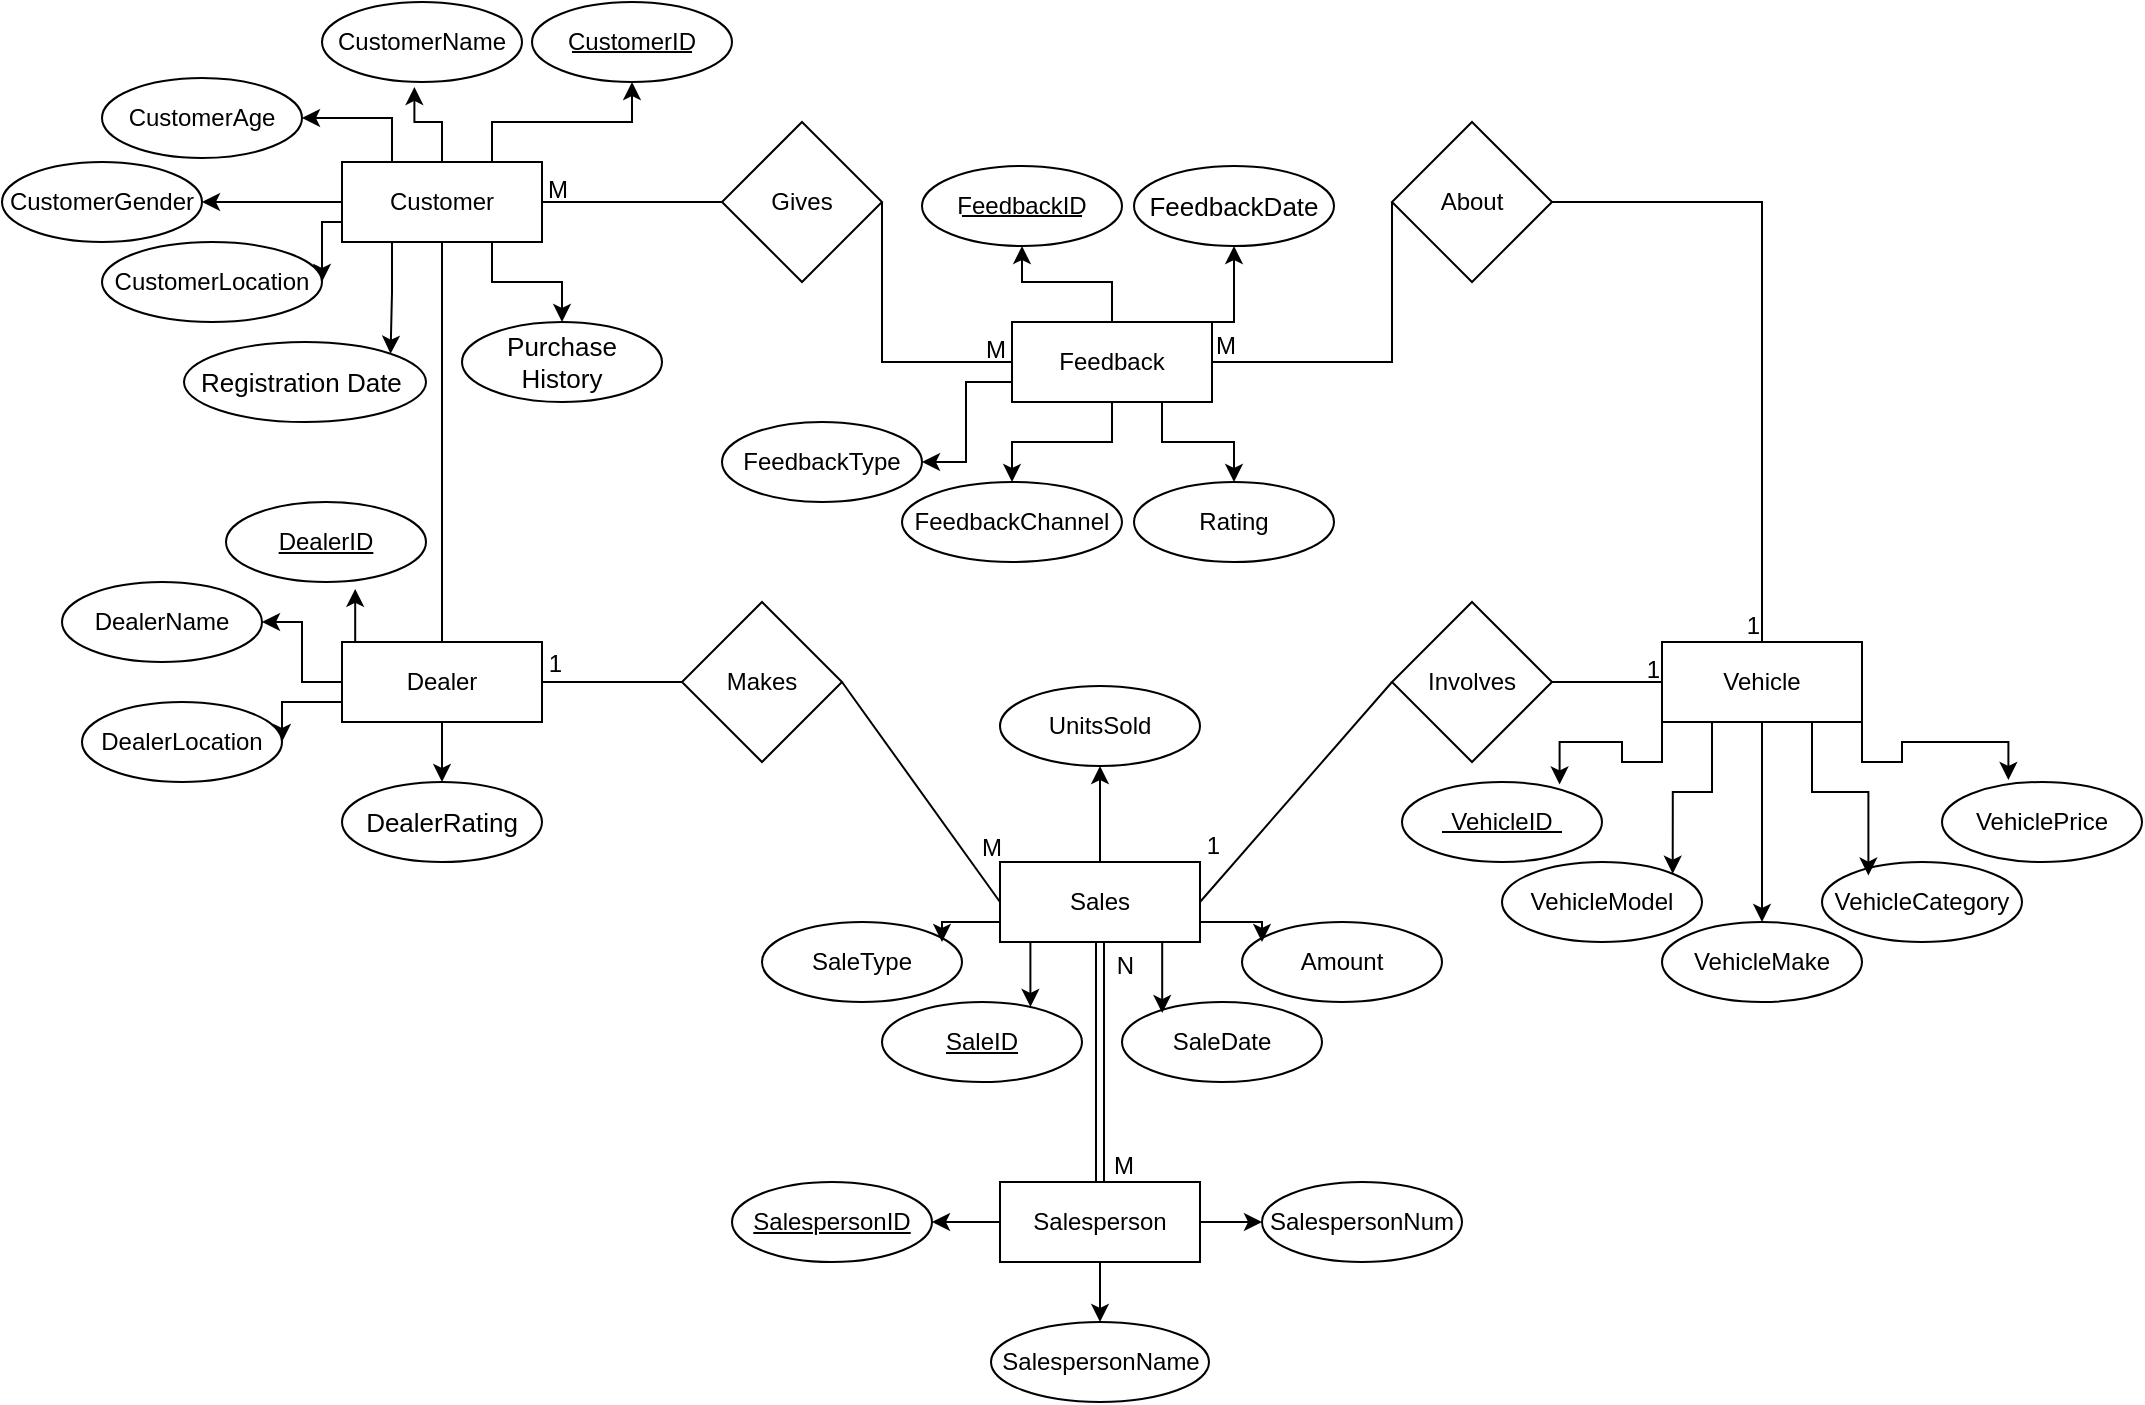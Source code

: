 <mxfile version="24.7.6">
  <diagram id="R2lEEEUBdFMjLlhIrx00" name="Page-1">
    <mxGraphModel dx="1573" dy="707" grid="1" gridSize="10" guides="1" tooltips="1" connect="1" arrows="1" fold="1" page="1" pageScale="1" pageWidth="850" pageHeight="1100" math="0" shadow="0" extFonts="Permanent Marker^https://fonts.googleapis.com/css?family=Permanent+Marker">
      <root>
        <mxCell id="0" />
        <mxCell id="1" parent="0" />
        <mxCell id="e_puLNf8z6GZZm7geGai-37" style="edgeStyle=orthogonalEdgeStyle;rounded=0;orthogonalLoop=1;jettySize=auto;html=1;exitX=0.75;exitY=0;exitDx=0;exitDy=0;entryX=0.5;entryY=1;entryDx=0;entryDy=0;" edge="1" parent="1" source="e_puLNf8z6GZZm7geGai-1" target="e_puLNf8z6GZZm7geGai-25">
          <mxGeometry relative="1" as="geometry" />
        </mxCell>
        <mxCell id="e_puLNf8z6GZZm7geGai-42" style="edgeStyle=orthogonalEdgeStyle;rounded=0;orthogonalLoop=1;jettySize=auto;html=1;exitX=0.25;exitY=0;exitDx=0;exitDy=0;entryX=1;entryY=0.5;entryDx=0;entryDy=0;" edge="1" parent="1" source="e_puLNf8z6GZZm7geGai-1" target="e_puLNf8z6GZZm7geGai-27">
          <mxGeometry relative="1" as="geometry" />
        </mxCell>
        <mxCell id="e_puLNf8z6GZZm7geGai-43" style="edgeStyle=orthogonalEdgeStyle;rounded=0;orthogonalLoop=1;jettySize=auto;html=1;entryX=1;entryY=0.5;entryDx=0;entryDy=0;" edge="1" parent="1" source="e_puLNf8z6GZZm7geGai-1" target="e_puLNf8z6GZZm7geGai-28">
          <mxGeometry relative="1" as="geometry" />
        </mxCell>
        <mxCell id="e_puLNf8z6GZZm7geGai-44" style="edgeStyle=orthogonalEdgeStyle;rounded=0;orthogonalLoop=1;jettySize=auto;html=1;exitX=0;exitY=0.75;exitDx=0;exitDy=0;entryX=1;entryY=0.5;entryDx=0;entryDy=0;" edge="1" parent="1" source="e_puLNf8z6GZZm7geGai-1" target="e_puLNf8z6GZZm7geGai-29">
          <mxGeometry relative="1" as="geometry" />
        </mxCell>
        <mxCell id="e_puLNf8z6GZZm7geGai-45" style="edgeStyle=orthogonalEdgeStyle;rounded=0;orthogonalLoop=1;jettySize=auto;html=1;exitX=0.25;exitY=1;exitDx=0;exitDy=0;entryX=1;entryY=0;entryDx=0;entryDy=0;" edge="1" parent="1" source="e_puLNf8z6GZZm7geGai-1" target="e_puLNf8z6GZZm7geGai-30">
          <mxGeometry relative="1" as="geometry" />
        </mxCell>
        <mxCell id="e_puLNf8z6GZZm7geGai-47" style="edgeStyle=orthogonalEdgeStyle;rounded=0;orthogonalLoop=1;jettySize=auto;html=1;exitX=0.75;exitY=1;exitDx=0;exitDy=0;" edge="1" parent="1" source="e_puLNf8z6GZZm7geGai-1" target="e_puLNf8z6GZZm7geGai-46">
          <mxGeometry relative="1" as="geometry" />
        </mxCell>
        <mxCell id="e_puLNf8z6GZZm7geGai-1" value="Customer" style="whiteSpace=wrap;html=1;align=center;" vertex="1" parent="1">
          <mxGeometry x="170" y="120" width="100" height="40" as="geometry" />
        </mxCell>
        <mxCell id="e_puLNf8z6GZZm7geGai-74" style="edgeStyle=orthogonalEdgeStyle;rounded=0;orthogonalLoop=1;jettySize=auto;html=1;" edge="1" parent="1" source="e_puLNf8z6GZZm7geGai-2" target="e_puLNf8z6GZZm7geGai-75">
          <mxGeometry relative="1" as="geometry">
            <mxPoint x="555" y="170" as="targetPoint" />
          </mxGeometry>
        </mxCell>
        <mxCell id="e_puLNf8z6GZZm7geGai-77" style="edgeStyle=orthogonalEdgeStyle;rounded=0;orthogonalLoop=1;jettySize=auto;html=1;entryX=0.5;entryY=1;entryDx=0;entryDy=0;" edge="1" parent="1" source="e_puLNf8z6GZZm7geGai-2" target="e_puLNf8z6GZZm7geGai-76">
          <mxGeometry relative="1" as="geometry">
            <Array as="points">
              <mxPoint x="616" y="200" />
            </Array>
          </mxGeometry>
        </mxCell>
        <mxCell id="e_puLNf8z6GZZm7geGai-79" style="edgeStyle=orthogonalEdgeStyle;rounded=0;orthogonalLoop=1;jettySize=auto;html=1;entryX=1;entryY=0.5;entryDx=0;entryDy=0;" edge="1" parent="1" source="e_puLNf8z6GZZm7geGai-2" target="e_puLNf8z6GZZm7geGai-78">
          <mxGeometry relative="1" as="geometry">
            <Array as="points">
              <mxPoint x="482" y="230" />
              <mxPoint x="482" y="270" />
            </Array>
          </mxGeometry>
        </mxCell>
        <mxCell id="e_puLNf8z6GZZm7geGai-82" style="edgeStyle=orthogonalEdgeStyle;rounded=0;orthogonalLoop=1;jettySize=auto;html=1;" edge="1" parent="1" source="e_puLNf8z6GZZm7geGai-2" target="e_puLNf8z6GZZm7geGai-80">
          <mxGeometry relative="1" as="geometry" />
        </mxCell>
        <mxCell id="e_puLNf8z6GZZm7geGai-84" style="edgeStyle=orthogonalEdgeStyle;rounded=0;orthogonalLoop=1;jettySize=auto;html=1;exitX=0.75;exitY=1;exitDx=0;exitDy=0;entryX=0.5;entryY=0;entryDx=0;entryDy=0;" edge="1" parent="1" source="e_puLNf8z6GZZm7geGai-2" target="e_puLNf8z6GZZm7geGai-83">
          <mxGeometry relative="1" as="geometry" />
        </mxCell>
        <mxCell id="e_puLNf8z6GZZm7geGai-2" value="Feedback" style="whiteSpace=wrap;html=1;align=center;" vertex="1" parent="1">
          <mxGeometry x="505" y="200" width="100" height="40" as="geometry" />
        </mxCell>
        <mxCell id="e_puLNf8z6GZZm7geGai-4" value="Gives" style="rhombus;whiteSpace=wrap;html=1;" vertex="1" parent="1">
          <mxGeometry x="360" y="100" width="80" height="80" as="geometry" />
        </mxCell>
        <mxCell id="e_puLNf8z6GZZm7geGai-7" value="About" style="rhombus;whiteSpace=wrap;html=1;" vertex="1" parent="1">
          <mxGeometry x="695" y="100" width="80" height="80" as="geometry" />
        </mxCell>
        <mxCell id="e_puLNf8z6GZZm7geGai-113" style="edgeStyle=orthogonalEdgeStyle;rounded=0;orthogonalLoop=1;jettySize=auto;html=1;entryX=1;entryY=0.5;entryDx=0;entryDy=0;" edge="1" parent="1" source="e_puLNf8z6GZZm7geGai-10" target="e_puLNf8z6GZZm7geGai-109">
          <mxGeometry relative="1" as="geometry" />
        </mxCell>
        <mxCell id="e_puLNf8z6GZZm7geGai-114" style="edgeStyle=orthogonalEdgeStyle;rounded=0;orthogonalLoop=1;jettySize=auto;html=1;exitX=0;exitY=0.75;exitDx=0;exitDy=0;entryX=1;entryY=0.5;entryDx=0;entryDy=0;" edge="1" parent="1" source="e_puLNf8z6GZZm7geGai-10" target="e_puLNf8z6GZZm7geGai-110">
          <mxGeometry relative="1" as="geometry" />
        </mxCell>
        <mxCell id="e_puLNf8z6GZZm7geGai-115" value="" style="edgeStyle=orthogonalEdgeStyle;rounded=0;orthogonalLoop=1;jettySize=auto;html=1;" edge="1" parent="1" source="e_puLNf8z6GZZm7geGai-10" target="e_puLNf8z6GZZm7geGai-111">
          <mxGeometry relative="1" as="geometry" />
        </mxCell>
        <mxCell id="e_puLNf8z6GZZm7geGai-10" value="Dealer" style="whiteSpace=wrap;html=1;align=center;" vertex="1" parent="1">
          <mxGeometry x="170" y="360" width="100" height="40" as="geometry" />
        </mxCell>
        <mxCell id="e_puLNf8z6GZZm7geGai-126" style="edgeStyle=orthogonalEdgeStyle;rounded=0;orthogonalLoop=1;jettySize=auto;html=1;entryX=0.5;entryY=1;entryDx=0;entryDy=0;" edge="1" parent="1" source="e_puLNf8z6GZZm7geGai-13" target="e_puLNf8z6GZZm7geGai-121">
          <mxGeometry relative="1" as="geometry" />
        </mxCell>
        <mxCell id="e_puLNf8z6GZZm7geGai-13" value="Sales" style="whiteSpace=wrap;html=1;align=center;" vertex="1" parent="1">
          <mxGeometry x="499" y="470" width="100" height="40" as="geometry" />
        </mxCell>
        <mxCell id="e_puLNf8z6GZZm7geGai-91" style="edgeStyle=orthogonalEdgeStyle;rounded=0;orthogonalLoop=1;jettySize=auto;html=1;" edge="1" parent="1" source="e_puLNf8z6GZZm7geGai-14" target="e_puLNf8z6GZZm7geGai-87">
          <mxGeometry relative="1" as="geometry" />
        </mxCell>
        <mxCell id="e_puLNf8z6GZZm7geGai-94" style="edgeStyle=orthogonalEdgeStyle;rounded=0;orthogonalLoop=1;jettySize=auto;html=1;exitX=0.25;exitY=1;exitDx=0;exitDy=0;entryX=1;entryY=0;entryDx=0;entryDy=0;" edge="1" parent="1" source="e_puLNf8z6GZZm7geGai-14" target="e_puLNf8z6GZZm7geGai-86">
          <mxGeometry relative="1" as="geometry" />
        </mxCell>
        <mxCell id="e_puLNf8z6GZZm7geGai-14" value="Vehicle" style="whiteSpace=wrap;html=1;align=center;" vertex="1" parent="1">
          <mxGeometry x="830" y="360" width="100" height="40" as="geometry" />
        </mxCell>
        <mxCell id="e_puLNf8z6GZZm7geGai-16" value="Makes" style="rhombus;whiteSpace=wrap;html=1;" vertex="1" parent="1">
          <mxGeometry x="340" y="340" width="80" height="80" as="geometry" />
        </mxCell>
        <mxCell id="e_puLNf8z6GZZm7geGai-18" value="Involves       " style="rhombus;whiteSpace=wrap;html=1;" vertex="1" parent="1">
          <mxGeometry x="695" y="340" width="80" height="80" as="geometry" />
        </mxCell>
        <mxCell id="e_puLNf8z6GZZm7geGai-105" value="" style="edgeStyle=orthogonalEdgeStyle;rounded=0;orthogonalLoop=1;jettySize=auto;html=1;" edge="1" parent="1" source="e_puLNf8z6GZZm7geGai-23" target="e_puLNf8z6GZZm7geGai-96">
          <mxGeometry relative="1" as="geometry" />
        </mxCell>
        <mxCell id="e_puLNf8z6GZZm7geGai-106" value="" style="edgeStyle=orthogonalEdgeStyle;rounded=0;orthogonalLoop=1;jettySize=auto;html=1;" edge="1" parent="1" source="e_puLNf8z6GZZm7geGai-23" target="e_puLNf8z6GZZm7geGai-98">
          <mxGeometry relative="1" as="geometry" />
        </mxCell>
        <mxCell id="e_puLNf8z6GZZm7geGai-108" value="" style="edgeStyle=orthogonalEdgeStyle;rounded=0;orthogonalLoop=1;jettySize=auto;html=1;" edge="1" parent="1" source="e_puLNf8z6GZZm7geGai-23" target="e_puLNf8z6GZZm7geGai-107">
          <mxGeometry relative="1" as="geometry" />
        </mxCell>
        <mxCell id="e_puLNf8z6GZZm7geGai-23" value="Salesperson  " style="whiteSpace=wrap;html=1;align=center;" vertex="1" parent="1">
          <mxGeometry x="499" y="630" width="100" height="40" as="geometry" />
        </mxCell>
        <mxCell id="e_puLNf8z6GZZm7geGai-25" value="CustomerID     " style="ellipse;whiteSpace=wrap;html=1;align=center;" vertex="1" parent="1">
          <mxGeometry x="265" y="40" width="100" height="40" as="geometry" />
        </mxCell>
        <mxCell id="e_puLNf8z6GZZm7geGai-26" value="CustomerName   " style="ellipse;whiteSpace=wrap;html=1;align=center;" vertex="1" parent="1">
          <mxGeometry x="160" y="40" width="100" height="40" as="geometry" />
        </mxCell>
        <mxCell id="e_puLNf8z6GZZm7geGai-27" value="CustomerAge    " style="ellipse;whiteSpace=wrap;html=1;align=center;" vertex="1" parent="1">
          <mxGeometry x="50" y="78" width="100" height="40" as="geometry" />
        </mxCell>
        <mxCell id="e_puLNf8z6GZZm7geGai-28" value="CustomerGender " style="ellipse;whiteSpace=wrap;html=1;align=center;" vertex="1" parent="1">
          <mxGeometry y="120" width="100" height="40" as="geometry" />
        </mxCell>
        <mxCell id="e_puLNf8z6GZZm7geGai-29" value="CustomerLocation" style="ellipse;whiteSpace=wrap;html=1;align=center;" vertex="1" parent="1">
          <mxGeometry x="50" y="160" width="110" height="40" as="geometry" />
        </mxCell>
        <mxCell id="e_puLNf8z6GZZm7geGai-30" value="&lt;span style=&quot;font-family: Arial; font-size: 13px; white-space-collapse: preserve; background-color: rgb(255, 255, 255);&quot;&gt;Registration Date &lt;/span&gt;" style="ellipse;whiteSpace=wrap;html=1;align=center;" vertex="1" parent="1">
          <mxGeometry x="91" y="210" width="121" height="40" as="geometry" />
        </mxCell>
        <mxCell id="e_puLNf8z6GZZm7geGai-31" value="" style="line;strokeWidth=1;rotatable=0;dashed=0;labelPosition=right;align=left;verticalAlign=middle;spacingTop=0;spacingLeft=6;points=[];portConstraint=eastwest;" vertex="1" parent="1">
          <mxGeometry x="270" y="135" width="90" height="10" as="geometry" />
        </mxCell>
        <mxCell id="e_puLNf8z6GZZm7geGai-32" value="" style="endArrow=none;html=1;rounded=0;exitX=1;exitY=0.5;exitDx=0;exitDy=0;entryX=0;entryY=0.5;entryDx=0;entryDy=0;" edge="1" parent="1" source="e_puLNf8z6GZZm7geGai-4" target="e_puLNf8z6GZZm7geGai-2">
          <mxGeometry relative="1" as="geometry">
            <mxPoint x="340" y="300" as="sourcePoint" />
            <mxPoint x="500" y="300" as="targetPoint" />
            <Array as="points">
              <mxPoint x="440" y="220" />
            </Array>
          </mxGeometry>
        </mxCell>
        <mxCell id="e_puLNf8z6GZZm7geGai-41" style="edgeStyle=orthogonalEdgeStyle;rounded=0;orthogonalLoop=1;jettySize=auto;html=1;entryX=0.462;entryY=1.062;entryDx=0;entryDy=0;entryPerimeter=0;" edge="1" parent="1" source="e_puLNf8z6GZZm7geGai-1" target="e_puLNf8z6GZZm7geGai-26">
          <mxGeometry relative="1" as="geometry" />
        </mxCell>
        <mxCell id="e_puLNf8z6GZZm7geGai-46" value="&lt;span style=&quot;font-family: Arial; font-size: 13px; white-space-collapse: preserve; background-color: rgb(255, 255, 255);&quot;&gt;Purchase History&lt;/span&gt;" style="ellipse;whiteSpace=wrap;html=1;align=center;" vertex="1" parent="1">
          <mxGeometry x="230" y="200" width="100" height="40" as="geometry" />
        </mxCell>
        <mxCell id="e_puLNf8z6GZZm7geGai-48" value="" style="endArrow=none;html=1;rounded=0;exitX=0.5;exitY=1;exitDx=0;exitDy=0;entryX=0.5;entryY=0;entryDx=0;entryDy=0;" edge="1" parent="1" source="e_puLNf8z6GZZm7geGai-1" target="e_puLNf8z6GZZm7geGai-10">
          <mxGeometry relative="1" as="geometry">
            <mxPoint x="300" y="230" as="sourcePoint" />
            <mxPoint x="460" y="230" as="targetPoint" />
          </mxGeometry>
        </mxCell>
        <mxCell id="e_puLNf8z6GZZm7geGai-49" value="" style="endArrow=none;html=1;rounded=0;exitX=1;exitY=0.5;exitDx=0;exitDy=0;" edge="1" parent="1" source="e_puLNf8z6GZZm7geGai-10" target="e_puLNf8z6GZZm7geGai-16">
          <mxGeometry relative="1" as="geometry">
            <mxPoint x="350" y="170" as="sourcePoint" />
            <mxPoint x="510" y="170" as="targetPoint" />
          </mxGeometry>
        </mxCell>
        <mxCell id="e_puLNf8z6GZZm7geGai-53" value="" style="endArrow=none;html=1;rounded=0;exitX=1;exitY=0.5;exitDx=0;exitDy=0;entryX=0;entryY=0.5;entryDx=0;entryDy=0;" edge="1" parent="1" source="e_puLNf8z6GZZm7geGai-16" target="e_puLNf8z6GZZm7geGai-13">
          <mxGeometry relative="1" as="geometry">
            <mxPoint x="350" y="260" as="sourcePoint" />
            <mxPoint x="510" y="260" as="targetPoint" />
          </mxGeometry>
        </mxCell>
        <mxCell id="e_puLNf8z6GZZm7geGai-56" value="" style="endArrow=none;html=1;rounded=0;entryX=0.5;entryY=0;entryDx=0;entryDy=0;exitX=1;exitY=0.5;exitDx=0;exitDy=0;" edge="1" parent="1" source="e_puLNf8z6GZZm7geGai-7" target="e_puLNf8z6GZZm7geGai-14">
          <mxGeometry relative="1" as="geometry">
            <mxPoint x="350" y="260" as="sourcePoint" />
            <mxPoint x="510" y="260" as="targetPoint" />
            <Array as="points">
              <mxPoint x="880" y="140" />
            </Array>
          </mxGeometry>
        </mxCell>
        <mxCell id="e_puLNf8z6GZZm7geGai-57" value="1" style="resizable=0;html=1;whiteSpace=wrap;align=right;verticalAlign=bottom;" connectable="0" vertex="1" parent="e_puLNf8z6GZZm7geGai-56">
          <mxGeometry x="1" relative="1" as="geometry" />
        </mxCell>
        <mxCell id="e_puLNf8z6GZZm7geGai-58" value="" style="endArrow=none;html=1;rounded=0;entryX=0;entryY=0.5;entryDx=0;entryDy=0;exitX=1;exitY=0.5;exitDx=0;exitDy=0;" edge="1" parent="1" source="e_puLNf8z6GZZm7geGai-2" target="e_puLNf8z6GZZm7geGai-7">
          <mxGeometry relative="1" as="geometry">
            <mxPoint x="350" y="260" as="sourcePoint" />
            <mxPoint x="510" y="260" as="targetPoint" />
            <Array as="points">
              <mxPoint x="695" y="220" />
            </Array>
          </mxGeometry>
        </mxCell>
        <mxCell id="e_puLNf8z6GZZm7geGai-59" value="M" style="resizable=0;html=1;whiteSpace=wrap;align=left;verticalAlign=bottom;" connectable="0" vertex="1" parent="e_puLNf8z6GZZm7geGai-58">
          <mxGeometry x="-1" relative="1" as="geometry" />
        </mxCell>
        <mxCell id="e_puLNf8z6GZZm7geGai-61" value="M" style="resizable=0;html=1;whiteSpace=wrap;align=left;verticalAlign=bottom;" connectable="0" vertex="1" parent="1">
          <mxGeometry x="271" y="142.0" as="geometry" />
        </mxCell>
        <mxCell id="e_puLNf8z6GZZm7geGai-62" value="M" style="resizable=0;html=1;whiteSpace=wrap;align=left;verticalAlign=bottom;" connectable="0" vertex="1" parent="1">
          <mxGeometry x="490" y="222.0" as="geometry" />
        </mxCell>
        <mxCell id="e_puLNf8z6GZZm7geGai-63" value="" style="shape=link;html=1;rounded=0;entryX=0.5;entryY=1;entryDx=0;entryDy=0;exitX=0.5;exitY=0;exitDx=0;exitDy=0;" edge="1" parent="1" source="e_puLNf8z6GZZm7geGai-23" target="e_puLNf8z6GZZm7geGai-13">
          <mxGeometry relative="1" as="geometry">
            <mxPoint x="344" y="370" as="sourcePoint" />
            <mxPoint x="504" y="370" as="targetPoint" />
          </mxGeometry>
        </mxCell>
        <mxCell id="e_puLNf8z6GZZm7geGai-64" value="M" style="resizable=0;html=1;whiteSpace=wrap;align=left;verticalAlign=bottom;" connectable="0" vertex="1" parent="e_puLNf8z6GZZm7geGai-63">
          <mxGeometry x="-1" relative="1" as="geometry">
            <mxPoint x="5" as="offset" />
          </mxGeometry>
        </mxCell>
        <mxCell id="e_puLNf8z6GZZm7geGai-65" value="N" style="resizable=0;html=1;whiteSpace=wrap;align=right;verticalAlign=bottom;" connectable="0" vertex="1" parent="e_puLNf8z6GZZm7geGai-63">
          <mxGeometry x="1" relative="1" as="geometry">
            <mxPoint x="18" y="20" as="offset" />
          </mxGeometry>
        </mxCell>
        <mxCell id="e_puLNf8z6GZZm7geGai-66" value="" style="endArrow=none;html=1;rounded=0;entryX=0;entryY=0.5;entryDx=0;entryDy=0;exitX=1;exitY=0.5;exitDx=0;exitDy=0;" edge="1" parent="1" source="e_puLNf8z6GZZm7geGai-13" target="e_puLNf8z6GZZm7geGai-18">
          <mxGeometry relative="1" as="geometry">
            <mxPoint x="270" y="290" as="sourcePoint" />
            <mxPoint x="430" y="290" as="targetPoint" />
          </mxGeometry>
        </mxCell>
        <mxCell id="e_puLNf8z6GZZm7geGai-68" value="" style="endArrow=none;html=1;rounded=0;entryX=0;entryY=0.5;entryDx=0;entryDy=0;exitX=1;exitY=0.5;exitDx=0;exitDy=0;" edge="1" parent="1" source="e_puLNf8z6GZZm7geGai-18" target="e_puLNf8z6GZZm7geGai-14">
          <mxGeometry relative="1" as="geometry">
            <mxPoint x="270" y="290" as="sourcePoint" />
            <mxPoint x="430" y="290" as="targetPoint" />
          </mxGeometry>
        </mxCell>
        <mxCell id="e_puLNf8z6GZZm7geGai-69" value="1" style="resizable=0;html=1;whiteSpace=wrap;align=right;verticalAlign=bottom;" connectable="0" vertex="1" parent="1">
          <mxGeometry x="385" y="379.0" as="geometry">
            <mxPoint x="-104" as="offset" />
          </mxGeometry>
        </mxCell>
        <mxCell id="e_puLNf8z6GZZm7geGai-70" value="M" style="resizable=0;html=1;whiteSpace=wrap;align=left;verticalAlign=bottom;" connectable="0" vertex="1" parent="1">
          <mxGeometry x="609" y="330.0" as="geometry">
            <mxPoint x="-121" y="141" as="offset" />
          </mxGeometry>
        </mxCell>
        <mxCell id="e_puLNf8z6GZZm7geGai-72" value="1" style="resizable=0;html=1;whiteSpace=wrap;align=right;verticalAlign=bottom;" connectable="0" vertex="1" parent="1">
          <mxGeometry x="610" y="470" as="geometry" />
        </mxCell>
        <mxCell id="e_puLNf8z6GZZm7geGai-73" value="1" style="resizable=0;html=1;whiteSpace=wrap;align=right;verticalAlign=bottom;" connectable="0" vertex="1" parent="1">
          <mxGeometry x="830" y="382" as="geometry" />
        </mxCell>
        <mxCell id="e_puLNf8z6GZZm7geGai-75" value="FeedbackID       " style="ellipse;whiteSpace=wrap;html=1;align=center;" vertex="1" parent="1">
          <mxGeometry x="460" y="122" width="100" height="40" as="geometry" />
        </mxCell>
        <mxCell id="e_puLNf8z6GZZm7geGai-76" value="&lt;span style=&quot;font-family: Arial; font-size: 13px; white-space-collapse: preserve; background-color: rgb(255, 255, 255);&quot;&gt;FeedbackDate&lt;/span&gt;" style="ellipse;whiteSpace=wrap;html=1;align=center;" vertex="1" parent="1">
          <mxGeometry x="566" y="122" width="100" height="40" as="geometry" />
        </mxCell>
        <mxCell id="e_puLNf8z6GZZm7geGai-78" value="FeedbackType     " style="ellipse;whiteSpace=wrap;html=1;align=center;" vertex="1" parent="1">
          <mxGeometry x="360" y="250" width="100" height="40" as="geometry" />
        </mxCell>
        <mxCell id="e_puLNf8z6GZZm7geGai-80" value="FeedbackChannel  " style="ellipse;whiteSpace=wrap;html=1;align=center;" vertex="1" parent="1">
          <mxGeometry x="450" y="280" width="110" height="40" as="geometry" />
        </mxCell>
        <mxCell id="e_puLNf8z6GZZm7geGai-83" value="Rating" style="ellipse;whiteSpace=wrap;html=1;align=center;" vertex="1" parent="1">
          <mxGeometry x="566" y="280" width="100" height="40" as="geometry" />
        </mxCell>
        <mxCell id="e_puLNf8z6GZZm7geGai-85" value="VehicleID        " style="ellipse;whiteSpace=wrap;html=1;align=center;" vertex="1" parent="1">
          <mxGeometry x="700" y="430" width="100" height="40" as="geometry" />
        </mxCell>
        <mxCell id="e_puLNf8z6GZZm7geGai-86" value="VehicleModel     " style="ellipse;whiteSpace=wrap;html=1;align=center;" vertex="1" parent="1">
          <mxGeometry x="750" y="470" width="100" height="40" as="geometry" />
        </mxCell>
        <mxCell id="e_puLNf8z6GZZm7geGai-87" value="VehicleMake      " style="ellipse;whiteSpace=wrap;html=1;align=center;" vertex="1" parent="1">
          <mxGeometry x="830" y="500" width="100" height="40" as="geometry" />
        </mxCell>
        <mxCell id="e_puLNf8z6GZZm7geGai-88" value="VehicleCategory  " style="ellipse;whiteSpace=wrap;html=1;align=center;" vertex="1" parent="1">
          <mxGeometry x="910" y="470" width="100" height="40" as="geometry" />
        </mxCell>
        <mxCell id="e_puLNf8z6GZZm7geGai-90" value="VehiclePrice     " style="ellipse;whiteSpace=wrap;html=1;align=center;" vertex="1" parent="1">
          <mxGeometry x="970" y="430" width="100" height="40" as="geometry" />
        </mxCell>
        <mxCell id="e_puLNf8z6GZZm7geGai-92" style="edgeStyle=orthogonalEdgeStyle;rounded=0;orthogonalLoop=1;jettySize=auto;html=1;exitX=0.75;exitY=1;exitDx=0;exitDy=0;entryX=0.232;entryY=0.17;entryDx=0;entryDy=0;entryPerimeter=0;" edge="1" parent="1" source="e_puLNf8z6GZZm7geGai-14" target="e_puLNf8z6GZZm7geGai-88">
          <mxGeometry relative="1" as="geometry" />
        </mxCell>
        <mxCell id="e_puLNf8z6GZZm7geGai-93" style="edgeStyle=orthogonalEdgeStyle;rounded=0;orthogonalLoop=1;jettySize=auto;html=1;exitX=1;exitY=1;exitDx=0;exitDy=0;entryX=0.332;entryY=-0.025;entryDx=0;entryDy=0;entryPerimeter=0;" edge="1" parent="1" source="e_puLNf8z6GZZm7geGai-14" target="e_puLNf8z6GZZm7geGai-90">
          <mxGeometry relative="1" as="geometry" />
        </mxCell>
        <mxCell id="e_puLNf8z6GZZm7geGai-95" style="edgeStyle=orthogonalEdgeStyle;rounded=0;orthogonalLoop=1;jettySize=auto;html=1;exitX=0;exitY=1;exitDx=0;exitDy=0;entryX=0.788;entryY=0.031;entryDx=0;entryDy=0;entryPerimeter=0;" edge="1" parent="1" source="e_puLNf8z6GZZm7geGai-14" target="e_puLNf8z6GZZm7geGai-85">
          <mxGeometry relative="1" as="geometry" />
        </mxCell>
        <mxCell id="e_puLNf8z6GZZm7geGai-96" value="SalespersonID  " style="ellipse;whiteSpace=wrap;html=1;align=center;fontStyle=4;" vertex="1" parent="1">
          <mxGeometry x="365" y="630" width="100" height="40" as="geometry" />
        </mxCell>
        <mxCell id="e_puLNf8z6GZZm7geGai-98" value="SalespersonName" style="ellipse;whiteSpace=wrap;html=1;align=center;" vertex="1" parent="1">
          <mxGeometry x="494.5" y="700" width="109" height="40" as="geometry" />
        </mxCell>
        <mxCell id="e_puLNf8z6GZZm7geGai-104" value="DealerID       " style="ellipse;whiteSpace=wrap;html=1;align=center;fontStyle=4;" vertex="1" parent="1">
          <mxGeometry x="112" y="290" width="100" height="40" as="geometry" />
        </mxCell>
        <mxCell id="e_puLNf8z6GZZm7geGai-107" value="SalespersonNum" style="ellipse;whiteSpace=wrap;html=1;align=center;" vertex="1" parent="1">
          <mxGeometry x="630" y="630" width="100" height="40" as="geometry" />
        </mxCell>
        <mxCell id="e_puLNf8z6GZZm7geGai-109" value="DealerName     " style="ellipse;whiteSpace=wrap;html=1;align=center;" vertex="1" parent="1">
          <mxGeometry x="30" y="330" width="100" height="40" as="geometry" />
        </mxCell>
        <mxCell id="e_puLNf8z6GZZm7geGai-110" value="DealerLocation " style="ellipse;whiteSpace=wrap;html=1;align=center;" vertex="1" parent="1">
          <mxGeometry x="40" y="390" width="100" height="40" as="geometry" />
        </mxCell>
        <mxCell id="e_puLNf8z6GZZm7geGai-111" value="&lt;span style=&quot;font-family: Arial; font-size: 13px; white-space-collapse: preserve; background-color: rgb(255, 255, 255);&quot;&gt;DealerRating&lt;/span&gt;" style="ellipse;whiteSpace=wrap;html=1;align=center;" vertex="1" parent="1">
          <mxGeometry x="170" y="430" width="100" height="40" as="geometry" />
        </mxCell>
        <mxCell id="e_puLNf8z6GZZm7geGai-112" style="edgeStyle=orthogonalEdgeStyle;rounded=0;orthogonalLoop=1;jettySize=auto;html=1;exitX=0.25;exitY=0;exitDx=0;exitDy=0;entryX=0.646;entryY=1.086;entryDx=0;entryDy=0;entryPerimeter=0;" edge="1" parent="1" source="e_puLNf8z6GZZm7geGai-10" target="e_puLNf8z6GZZm7geGai-104">
          <mxGeometry relative="1" as="geometry" />
        </mxCell>
        <mxCell id="e_puLNf8z6GZZm7geGai-117" value="SaleID         " style="ellipse;whiteSpace=wrap;html=1;align=center;fontStyle=4;" vertex="1" parent="1">
          <mxGeometry x="440" y="540" width="100" height="40" as="geometry" />
        </mxCell>
        <mxCell id="e_puLNf8z6GZZm7geGai-118" value="SaleDate       " style="ellipse;whiteSpace=wrap;html=1;align=center;" vertex="1" parent="1">
          <mxGeometry x="560" y="540" width="100" height="40" as="geometry" />
        </mxCell>
        <mxCell id="e_puLNf8z6GZZm7geGai-119" value="SaleType       " style="ellipse;whiteSpace=wrap;html=1;align=center;" vertex="1" parent="1">
          <mxGeometry x="380" y="500" width="100" height="40" as="geometry" />
        </mxCell>
        <mxCell id="e_puLNf8z6GZZm7geGai-120" value="Amount         " style="ellipse;whiteSpace=wrap;html=1;align=center;" vertex="1" parent="1">
          <mxGeometry x="620" y="500" width="100" height="40" as="geometry" />
        </mxCell>
        <mxCell id="e_puLNf8z6GZZm7geGai-121" value="UnitsSold      " style="ellipse;whiteSpace=wrap;html=1;align=center;" vertex="1" parent="1">
          <mxGeometry x="499" y="382" width="100" height="40" as="geometry" />
        </mxCell>
        <mxCell id="e_puLNf8z6GZZm7geGai-122" style="edgeStyle=orthogonalEdgeStyle;rounded=0;orthogonalLoop=1;jettySize=auto;html=1;exitX=0.25;exitY=1;exitDx=0;exitDy=0;entryX=0.742;entryY=0.061;entryDx=0;entryDy=0;entryPerimeter=0;" edge="1" parent="1" source="e_puLNf8z6GZZm7geGai-13" target="e_puLNf8z6GZZm7geGai-117">
          <mxGeometry relative="1" as="geometry" />
        </mxCell>
        <mxCell id="e_puLNf8z6GZZm7geGai-123" style="edgeStyle=orthogonalEdgeStyle;rounded=0;orthogonalLoop=1;jettySize=auto;html=1;exitX=0;exitY=0.75;exitDx=0;exitDy=0;entryX=0.9;entryY=0.25;entryDx=0;entryDy=0;entryPerimeter=0;" edge="1" parent="1" source="e_puLNf8z6GZZm7geGai-13" target="e_puLNf8z6GZZm7geGai-119">
          <mxGeometry relative="1" as="geometry" />
        </mxCell>
        <mxCell id="e_puLNf8z6GZZm7geGai-124" style="edgeStyle=orthogonalEdgeStyle;rounded=0;orthogonalLoop=1;jettySize=auto;html=1;exitX=1;exitY=0.75;exitDx=0;exitDy=0;entryX=0.1;entryY=0.25;entryDx=0;entryDy=0;entryPerimeter=0;" edge="1" parent="1" source="e_puLNf8z6GZZm7geGai-13" target="e_puLNf8z6GZZm7geGai-120">
          <mxGeometry relative="1" as="geometry" />
        </mxCell>
        <mxCell id="e_puLNf8z6GZZm7geGai-125" style="edgeStyle=orthogonalEdgeStyle;rounded=0;orthogonalLoop=1;jettySize=auto;html=1;exitX=0.75;exitY=1;exitDx=0;exitDy=0;entryX=0.201;entryY=0.138;entryDx=0;entryDy=0;entryPerimeter=0;" edge="1" parent="1" source="e_puLNf8z6GZZm7geGai-13" target="e_puLNf8z6GZZm7geGai-118">
          <mxGeometry relative="1" as="geometry" />
        </mxCell>
        <mxCell id="e_puLNf8z6GZZm7geGai-127" value="" style="line;strokeWidth=1;rotatable=0;dashed=0;labelPosition=right;align=left;verticalAlign=middle;spacingTop=0;spacingLeft=6;points=[];portConstraint=eastwest;" vertex="1" parent="1">
          <mxGeometry x="285" y="60" width="60" height="10" as="geometry" />
        </mxCell>
        <mxCell id="e_puLNf8z6GZZm7geGai-128" value="" style="line;strokeWidth=1;rotatable=0;dashed=0;labelPosition=right;align=left;verticalAlign=middle;spacingTop=0;spacingLeft=6;points=[];portConstraint=eastwest;" vertex="1" parent="1">
          <mxGeometry x="480" y="142" width="60" height="10" as="geometry" />
        </mxCell>
        <mxCell id="e_puLNf8z6GZZm7geGai-129" value="" style="line;strokeWidth=1;rotatable=0;dashed=0;labelPosition=right;align=left;verticalAlign=middle;spacingTop=0;spacingLeft=6;points=[];portConstraint=eastwest;" vertex="1" parent="1">
          <mxGeometry x="720" y="450" width="60" height="10" as="geometry" />
        </mxCell>
      </root>
    </mxGraphModel>
  </diagram>
</mxfile>
